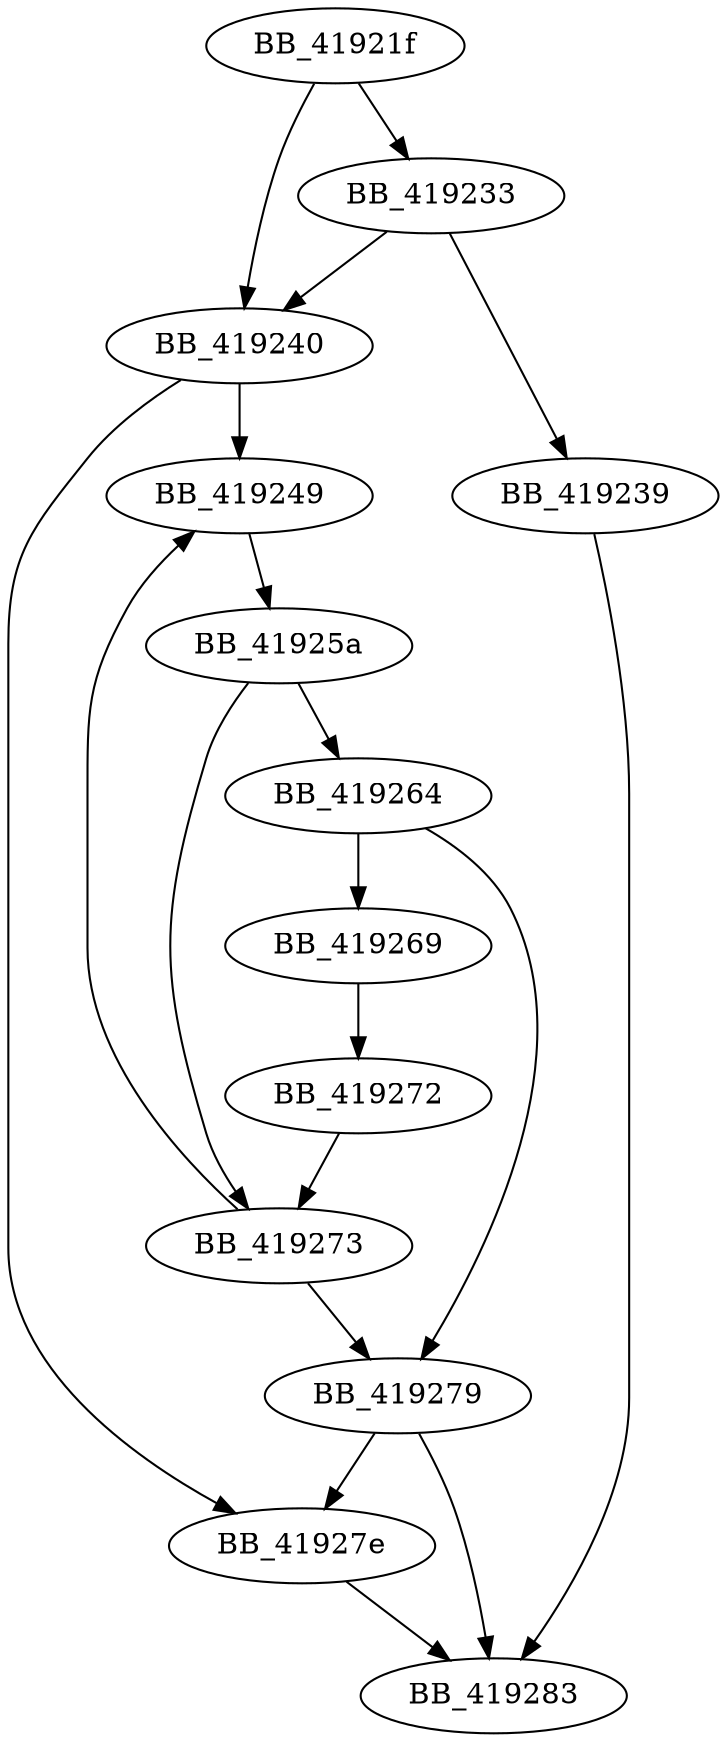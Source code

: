 DiGraph _write_string{
BB_41921f->BB_419233
BB_41921f->BB_419240
BB_419233->BB_419239
BB_419233->BB_419240
BB_419239->BB_419283
BB_419240->BB_419249
BB_419240->BB_41927e
BB_419249->BB_41925a
BB_41925a->BB_419264
BB_41925a->BB_419273
BB_419264->BB_419269
BB_419264->BB_419279
BB_419269->BB_419272
BB_419272->BB_419273
BB_419273->BB_419249
BB_419273->BB_419279
BB_419279->BB_41927e
BB_419279->BB_419283
BB_41927e->BB_419283
}
